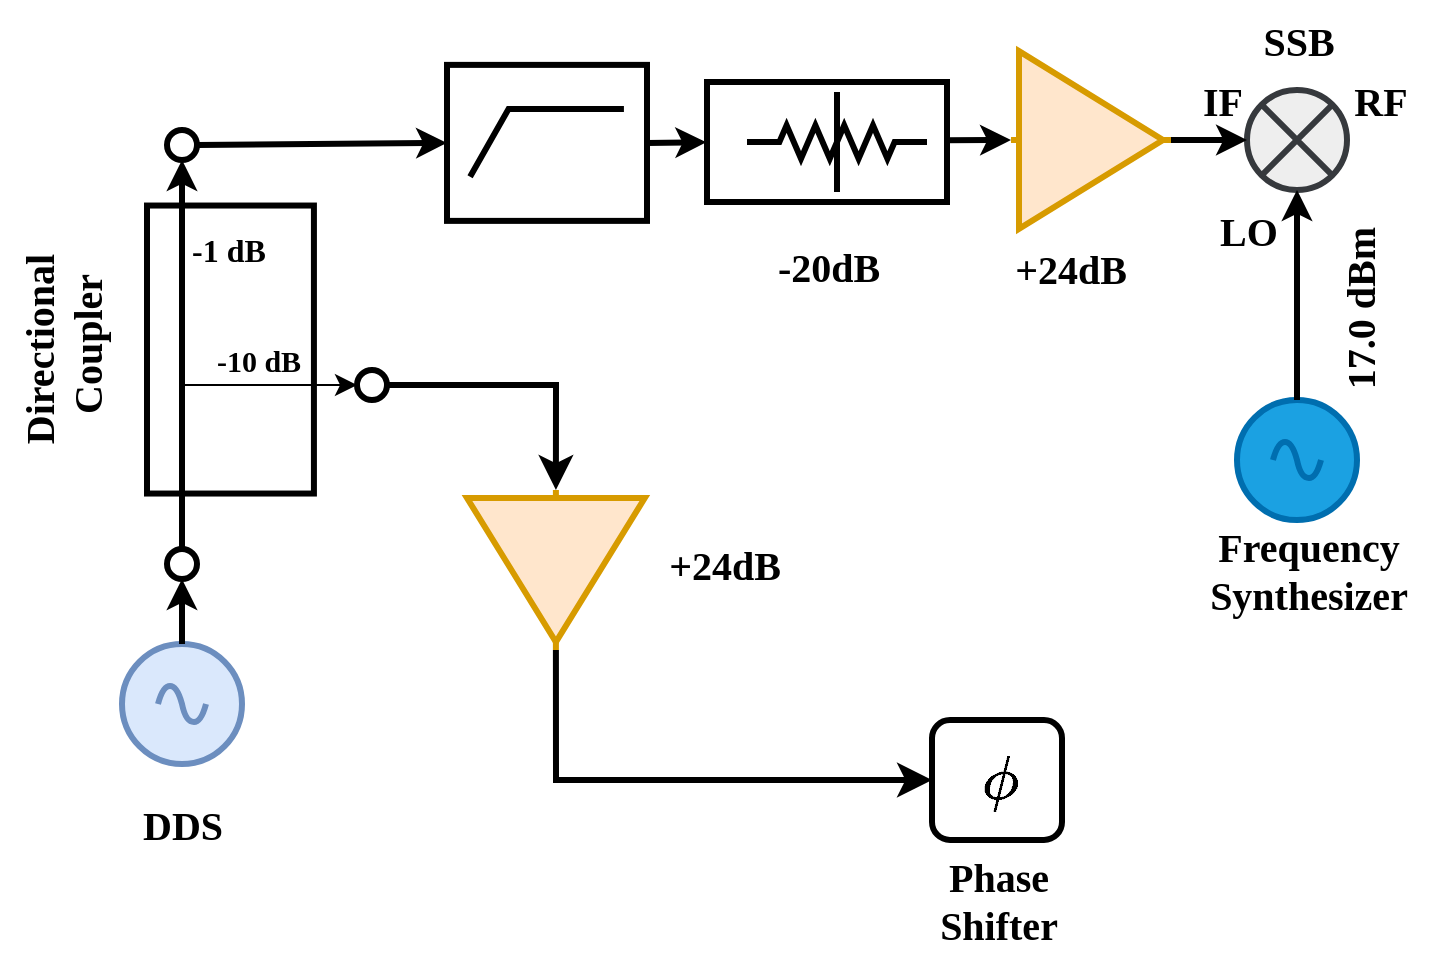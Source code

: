 <mxfile version="26.0.6">
  <diagram name="Page-1" id="rpOx7yRXrj3e4CEm29vJ">
    <mxGraphModel dx="1687" dy="845" grid="1" gridSize="10" guides="1" tooltips="1" connect="1" arrows="1" fold="1" page="1" pageScale="1" pageWidth="1500" pageHeight="550" math="1" shadow="0">
      <root>
        <mxCell id="0" />
        <mxCell id="1" parent="0" />
        <mxCell id="fb13bRqsm5XQbMN8M217-1" value="" style="pointerEvents=1;verticalLabelPosition=bottom;shadow=0;dashed=0;align=center;html=1;verticalAlign=top;shape=mxgraph.electrical.signal_sources.source;aspect=fixed;points=[[0.5,0,0],[1,0.5,0],[0.5,1,0],[0,0.5,0]];elSignalType=ac;strokeWidth=3;fillColor=#dae8fc;strokeColor=#6c8ebf;" vertex="1" parent="1">
          <mxGeometry x="99" y="357" width="60" height="60" as="geometry" />
        </mxCell>
        <mxCell id="fb13bRqsm5XQbMN8M217-2" value="" style="pointerEvents=1;verticalLabelPosition=bottom;shadow=0;dashed=0;align=center;html=1;verticalAlign=top;shape=mxgraph.electrical.signal_sources.source;aspect=fixed;points=[[0.5,0,0],[1,0.5,0],[0.5,1,0],[0,0.5,0]];elSignalType=ac;strokeWidth=3;fillColor=#1ba1e2;strokeColor=#006EAF;fontColor=#ffffff;" vertex="1" parent="1">
          <mxGeometry x="656.5" y="235" width="60" height="60" as="geometry" />
        </mxCell>
        <mxCell id="fb13bRqsm5XQbMN8M217-3" value="" style="verticalLabelPosition=bottom;shadow=0;dashed=0;align=center;html=1;verticalAlign=top;shape=mxgraph.electrical.abstract.multiplier;strokeWidth=3;fillColor=#eeeeee;strokeColor=#36393d;" vertex="1" parent="1">
          <mxGeometry x="661.5" y="80" width="50" height="50" as="geometry" />
        </mxCell>
        <mxCell id="fb13bRqsm5XQbMN8M217-4" value="Frequency&lt;div&gt;Synthesizer&lt;/div&gt;" style="text;html=1;align=center;verticalAlign=middle;resizable=0;points=[];autosize=1;strokeColor=none;fillColor=none;strokeWidth=1;fontFamily=Congenial;fontSize=20;fontStyle=1" vertex="1" parent="1">
          <mxGeometry x="626.5" y="290" width="130" height="60" as="geometry" />
        </mxCell>
        <mxCell id="fb13bRqsm5XQbMN8M217-5" value="&lt;div&gt;DDS&lt;/div&gt;" style="text;html=1;align=center;verticalAlign=middle;resizable=0;points=[];autosize=1;strokeColor=none;fillColor=none;strokeWidth=1;fontFamily=Congenial;fontSize=20;fontStyle=1" vertex="1" parent="1">
          <mxGeometry x="99" y="427" width="60" height="40" as="geometry" />
        </mxCell>
        <mxCell id="fb13bRqsm5XQbMN8M217-6" value="&lt;div&gt;SSB&lt;/div&gt;" style="text;html=1;align=center;verticalAlign=middle;resizable=0;points=[];autosize=1;strokeColor=none;fillColor=none;strokeWidth=1;fontFamily=Congenial;fontSize=20;fontStyle=1" vertex="1" parent="1">
          <mxGeometry x="656.5" y="35" width="60" height="40" as="geometry" />
        </mxCell>
        <mxCell id="fb13bRqsm5XQbMN8M217-7" value="17.0 dBm" style="text;html=1;align=center;verticalAlign=middle;resizable=0;points=[];autosize=1;strokeColor=none;fillColor=none;strokeWidth=1;fontFamily=Congenial;fontSize=20;fontStyle=1;rotation=270;" vertex="1" parent="1">
          <mxGeometry x="667.5" y="170" width="100" height="40" as="geometry" />
        </mxCell>
        <mxCell id="fb13bRqsm5XQbMN8M217-8" value="" style="endArrow=classic;html=1;rounded=0;strokeWidth=3;entryX=0.5;entryY=1;entryDx=0;entryDy=0;entryPerimeter=0;exitX=0.5;exitY=0;exitDx=0;exitDy=0;exitPerimeter=0;" edge="1" parent="1" source="fb13bRqsm5XQbMN8M217-2" target="fb13bRqsm5XQbMN8M217-3">
          <mxGeometry width="50" height="50" relative="1" as="geometry">
            <mxPoint x="976.5" y="415" as="sourcePoint" />
            <mxPoint x="896.5" y="415" as="targetPoint" />
          </mxGeometry>
        </mxCell>
        <mxCell id="fb13bRqsm5XQbMN8M217-9" value="" style="rounded=1;whiteSpace=wrap;html=1;strokeWidth=3;" vertex="1" parent="1">
          <mxGeometry x="504" y="395" width="65" height="60" as="geometry" />
        </mxCell>
        <mxCell id="fb13bRqsm5XQbMN8M217-10" value="&lt;font face=&quot;Congenial&quot;&gt;$$\phi $$&amp;nbsp;&lt;/font&gt;" style="text;html=1;align=center;verticalAlign=middle;resizable=0;points=[];autosize=1;strokeColor=none;fillColor=none;fontSize=30;fontStyle=0" vertex="1" parent="1">
          <mxGeometry x="462.5" y="417" width="150" height="50" as="geometry" />
        </mxCell>
        <mxCell id="fb13bRqsm5XQbMN8M217-11" value="&lt;div&gt;Phase&lt;/div&gt;&lt;div&gt;Shifter&lt;/div&gt;" style="text;html=1;align=center;verticalAlign=middle;resizable=0;points=[];autosize=1;strokeColor=none;fillColor=none;strokeWidth=1;fontFamily=Congenial;fontSize=20;fontStyle=1" vertex="1" parent="1">
          <mxGeometry x="491.5" y="455" width="90" height="60" as="geometry" />
        </mxCell>
        <mxCell id="fb13bRqsm5XQbMN8M217-12" value="&lt;div&gt;IF&lt;/div&gt;" style="text;html=1;align=center;verticalAlign=middle;resizable=0;points=[];autosize=1;strokeColor=none;fillColor=none;strokeWidth=1;fontFamily=Congenial;fontSize=20;fontStyle=1" vertex="1" parent="1">
          <mxGeometry x="628.5" y="65" width="40" height="40" as="geometry" />
        </mxCell>
        <mxCell id="fb13bRqsm5XQbMN8M217-13" value="&lt;div&gt;LO&lt;/div&gt;" style="text;html=1;align=center;verticalAlign=middle;resizable=0;points=[];autosize=1;strokeColor=none;fillColor=none;strokeWidth=1;fontFamily=Congenial;fontSize=20;fontStyle=1" vertex="1" parent="1">
          <mxGeometry x="636.5" y="130" width="50" height="40" as="geometry" />
        </mxCell>
        <mxCell id="fb13bRqsm5XQbMN8M217-14" value="&lt;div&gt;RF&lt;/div&gt;" style="text;html=1;align=center;verticalAlign=middle;resizable=0;points=[];autosize=1;strokeColor=none;fillColor=none;strokeWidth=1;fontFamily=Congenial;fontSize=20;fontStyle=1" vertex="1" parent="1">
          <mxGeometry x="702.5" y="65" width="50" height="40" as="geometry" />
        </mxCell>
        <mxCell id="fb13bRqsm5XQbMN8M217-15" value="" style="verticalLabelPosition=bottom;shadow=0;dashed=0;align=center;html=1;verticalAlign=top;shape=mxgraph.electrical.abstract.amplifier;strokeWidth=3;fillColor=#ffe6cc;strokeColor=#d79b00;direction=south;" vertex="1" parent="1">
          <mxGeometry x="271.505" y="279.995" width="88.89" height="80" as="geometry" />
        </mxCell>
        <mxCell id="fb13bRqsm5XQbMN8M217-16" value="" style="verticalLabelPosition=bottom;shadow=0;dashed=0;align=center;html=1;verticalAlign=top;shape=mxgraph.electrical.abstract.amplifier;strokeWidth=3;fillColor=#ffe6cc;strokeColor=#d79b00;" vertex="1" parent="1">
          <mxGeometry x="543.5" y="60.55" width="80" height="88.89" as="geometry" />
        </mxCell>
        <mxCell id="fb13bRqsm5XQbMN8M217-17" value="+24dB" style="text;html=1;align=center;verticalAlign=middle;resizable=0;points=[];autosize=1;strokeColor=none;fillColor=none;strokeWidth=1;fontFamily=Congenial;fontSize=20;fontStyle=1" vertex="1" parent="1">
          <mxGeometry x="532.5" y="149.44" width="80" height="40" as="geometry" />
        </mxCell>
        <mxCell id="fb13bRqsm5XQbMN8M217-18" value="" style="group" vertex="1" connectable="0" parent="1">
          <mxGeometry x="391.5" y="76" width="120" height="60" as="geometry" />
        </mxCell>
        <mxCell id="fb13bRqsm5XQbMN8M217-19" value="" style="group" vertex="1" connectable="0" parent="fb13bRqsm5XQbMN8M217-18">
          <mxGeometry width="120" height="60" as="geometry" />
        </mxCell>
        <mxCell id="fb13bRqsm5XQbMN8M217-20" value="" style="verticalLabelPosition=bottom;verticalAlign=top;html=1;shape=mxgraph.basic.rect;fillColor2=none;strokeWidth=3;size=20;indent=5;" vertex="1" parent="fb13bRqsm5XQbMN8M217-19">
          <mxGeometry width="120" height="60" as="geometry" />
        </mxCell>
        <mxCell id="fb13bRqsm5XQbMN8M217-21" value="" style="pointerEvents=1;verticalLabelPosition=bottom;shadow=0;dashed=0;align=center;html=1;verticalAlign=top;shape=mxgraph.electrical.resistors.attenuator;strokeWidth=3;" vertex="1" parent="fb13bRqsm5XQbMN8M217-19">
          <mxGeometry x="20" y="5" width="90" height="50" as="geometry" />
        </mxCell>
        <mxCell id="fb13bRqsm5XQbMN8M217-22" value="-20dB" style="text;html=1;align=center;verticalAlign=middle;resizable=0;points=[];autosize=1;strokeColor=none;fillColor=none;strokeWidth=1;fontFamily=Congenial;fontSize=20;fontStyle=1" vertex="1" parent="1">
          <mxGeometry x="411.5" y="148.44" width="80" height="40" as="geometry" />
        </mxCell>
        <mxCell id="fb13bRqsm5XQbMN8M217-23" value="" style="verticalLabelPosition=bottom;shadow=0;dashed=0;align=center;html=1;verticalAlign=top;shape=mxgraph.electrical.logic_gates.highpass_filter;strokeWidth=3;" vertex="1" parent="1">
          <mxGeometry x="261.5" y="67.44" width="100" height="78" as="geometry" />
        </mxCell>
        <mxCell id="fb13bRqsm5XQbMN8M217-24" value="" style="endArrow=classic;html=1;rounded=0;strokeWidth=3;entryX=0;entryY=0.5;entryDx=0;entryDy=0;entryPerimeter=0;exitX=1;exitY=0.5;exitDx=0;exitDy=0;exitPerimeter=0;" edge="1" parent="1" source="fb13bRqsm5XQbMN8M217-16" target="fb13bRqsm5XQbMN8M217-3">
          <mxGeometry width="50" height="50" relative="1" as="geometry">
            <mxPoint x="617.5" y="120" as="sourcePoint" />
            <mxPoint x="661.5" y="120.41" as="targetPoint" />
            <Array as="points" />
          </mxGeometry>
        </mxCell>
        <mxCell id="fb13bRqsm5XQbMN8M217-25" value="" style="endArrow=classic;html=1;rounded=0;strokeWidth=3;entryX=0;entryY=0.5;entryDx=0;entryDy=0;entryPerimeter=0;exitX=0.996;exitY=0.486;exitDx=0;exitDy=0;exitPerimeter=0;" edge="1" parent="1" source="fb13bRqsm5XQbMN8M217-20" target="fb13bRqsm5XQbMN8M217-16">
          <mxGeometry width="50" height="50" relative="1" as="geometry">
            <mxPoint x="504.5" y="150" as="sourcePoint" />
            <mxPoint x="542" y="149.86" as="targetPoint" />
            <Array as="points" />
          </mxGeometry>
        </mxCell>
        <mxCell id="fb13bRqsm5XQbMN8M217-26" value="" style="endArrow=classic;html=1;rounded=0;strokeWidth=3;entryX=-0.003;entryY=0.503;entryDx=0;entryDy=0;entryPerimeter=0;exitX=1;exitY=0.5;exitDx=0;exitDy=0;exitPerimeter=0;" edge="1" parent="1" source="fb13bRqsm5XQbMN8M217-23" target="fb13bRqsm5XQbMN8M217-20">
          <mxGeometry width="50" height="50" relative="1" as="geometry">
            <mxPoint x="341.5" y="201.34" as="sourcePoint" />
            <mxPoint x="386.5" y="201.34" as="targetPoint" />
            <Array as="points" />
          </mxGeometry>
        </mxCell>
        <mxCell id="fb13bRqsm5XQbMN8M217-27" value="+24dB" style="text;html=1;align=center;verticalAlign=middle;resizable=0;points=[];autosize=1;strokeColor=none;fillColor=none;strokeWidth=1;fontFamily=Congenial;fontSize=20;fontStyle=1" vertex="1" parent="1">
          <mxGeometry x="360.4" y="297.01" width="80" height="40" as="geometry" />
        </mxCell>
        <mxCell id="fb13bRqsm5XQbMN8M217-28" value="Directional&lt;div&gt;&amp;nbsp;Coupler&lt;/div&gt;" style="text;html=1;align=center;verticalAlign=middle;resizable=0;points=[];autosize=1;strokeColor=none;fillColor=none;fontSize=20;fontFamily=Congenial;fontStyle=1;rotation=270;" vertex="1" parent="1">
          <mxGeometry x="9" y="180" width="120" height="60" as="geometry" />
        </mxCell>
        <mxCell id="fb13bRqsm5XQbMN8M217-29" value="" style="ellipse;whiteSpace=wrap;html=1;aspect=fixed;strokeWidth=3;" vertex="1" parent="1">
          <mxGeometry x="121.5" y="309.51" width="15" height="15" as="geometry" />
        </mxCell>
        <mxCell id="fb13bRqsm5XQbMN8M217-30" value="" style="rounded=0;whiteSpace=wrap;html=1;strokeWidth=3;direction=south;" vertex="1" parent="1">
          <mxGeometry x="111.5" y="137.77" width="83.46" height="144" as="geometry" />
        </mxCell>
        <mxCell id="fb13bRqsm5XQbMN8M217-31" value="" style="ellipse;whiteSpace=wrap;html=1;aspect=fixed;strokeWidth=3;" vertex="1" parent="1">
          <mxGeometry x="121.5" y="100" width="15" height="15" as="geometry" />
        </mxCell>
        <mxCell id="fb13bRqsm5XQbMN8M217-32" value="" style="ellipse;whiteSpace=wrap;html=1;aspect=fixed;strokeWidth=3;" vertex="1" parent="1">
          <mxGeometry x="216.5" y="220" width="15" height="15" as="geometry" />
        </mxCell>
        <mxCell id="fb13bRqsm5XQbMN8M217-33" value="" style="endArrow=classic;html=1;rounded=0;strokeWidth=3;entryX=0.5;entryY=1;entryDx=0;entryDy=0;exitX=0.5;exitY=0;exitDx=0;exitDy=0;" edge="1" parent="1" source="fb13bRqsm5XQbMN8M217-29" target="fb13bRqsm5XQbMN8M217-31">
          <mxGeometry width="50" height="50" relative="1" as="geometry">
            <mxPoint x="521.5" y="115" as="sourcePoint" />
            <mxPoint x="553.5" y="115" as="targetPoint" />
            <Array as="points" />
          </mxGeometry>
        </mxCell>
        <mxCell id="fb13bRqsm5XQbMN8M217-34" value="" style="edgeStyle=segmentEdgeStyle;endArrow=classic;html=1;curved=0;rounded=0;endSize=8;startSize=8;entryX=0;entryY=0.5;entryDx=0;entryDy=0;" edge="1" parent="1" target="fb13bRqsm5XQbMN8M217-32">
          <mxGeometry width="50" height="50" relative="1" as="geometry">
            <mxPoint x="128.5" y="280" as="sourcePoint" />
            <mxPoint x="213.5" y="227.5" as="targetPoint" />
            <Array as="points">
              <mxPoint x="128.5" y="228" />
            </Array>
          </mxGeometry>
        </mxCell>
        <mxCell id="fb13bRqsm5XQbMN8M217-35" value="-10 dB" style="text;html=1;align=center;verticalAlign=middle;resizable=0;points=[];autosize=1;strokeColor=none;fillColor=none;fontSize=15;fontFamily=Congenial;fontStyle=1" vertex="1" parent="1">
          <mxGeometry x="131.5" y="200" width="70" height="30" as="geometry" />
        </mxCell>
        <mxCell id="fb13bRqsm5XQbMN8M217-36" value="-1 dB" style="text;html=1;align=center;verticalAlign=middle;resizable=0;points=[];autosize=1;strokeColor=none;fillColor=none;fontSize=16;fontFamily=Congenial;fontStyle=1;rotation=0;" vertex="1" parent="1">
          <mxGeometry x="121.5" y="145.44" width="60" height="30" as="geometry" />
        </mxCell>
        <mxCell id="fb13bRqsm5XQbMN8M217-37" value="" style="endArrow=classic;html=1;rounded=0;strokeWidth=3;entryX=0.5;entryY=1;entryDx=0;entryDy=0;exitX=0.5;exitY=0;exitDx=0;exitDy=0;exitPerimeter=0;" edge="1" parent="1" source="fb13bRqsm5XQbMN8M217-1" target="fb13bRqsm5XQbMN8M217-29">
          <mxGeometry width="50" height="50" relative="1" as="geometry">
            <mxPoint x="181.5" y="309.71" as="sourcePoint" />
            <mxPoint x="211.5" y="309.71" as="targetPoint" />
            <Array as="points" />
          </mxGeometry>
        </mxCell>
        <mxCell id="fb13bRqsm5XQbMN8M217-38" value="" style="endArrow=classic;html=1;rounded=0;strokeWidth=3;entryX=0;entryY=0.5;entryDx=0;entryDy=0;exitX=1;exitY=0.5;exitDx=0;exitDy=0;entryPerimeter=0;" edge="1" parent="1" source="fb13bRqsm5XQbMN8M217-31" target="fb13bRqsm5XQbMN8M217-23">
          <mxGeometry width="50" height="50" relative="1" as="geometry">
            <mxPoint x="171.5" y="112" as="sourcePoint" />
            <mxPoint x="171.5" y="80" as="targetPoint" />
            <Array as="points" />
          </mxGeometry>
        </mxCell>
        <mxCell id="fb13bRqsm5XQbMN8M217-39" value="" style="edgeStyle=segmentEdgeStyle;endArrow=classic;html=1;curved=0;rounded=0;endSize=8;startSize=8;exitX=1;exitY=0.5;exitDx=0;exitDy=0;entryX=0;entryY=0.5;entryDx=0;entryDy=0;entryPerimeter=0;fontSize=11;strokeWidth=3;" edge="1" parent="1" source="fb13bRqsm5XQbMN8M217-32" target="fb13bRqsm5XQbMN8M217-15">
          <mxGeometry width="50" height="50" relative="1" as="geometry">
            <mxPoint x="231.5" y="260" as="sourcePoint" />
            <mxPoint x="281.5" y="210" as="targetPoint" />
          </mxGeometry>
        </mxCell>
        <mxCell id="fb13bRqsm5XQbMN8M217-40" value="" style="edgeStyle=segmentEdgeStyle;endArrow=classic;html=1;curved=0;rounded=0;endSize=8;startSize=8;exitX=1;exitY=0.5;exitDx=0;exitDy=0;exitPerimeter=0;entryX=0;entryY=0.5;entryDx=0;entryDy=0;strokeWidth=3;" edge="1" parent="1" source="fb13bRqsm5XQbMN8M217-15" target="fb13bRqsm5XQbMN8M217-9">
          <mxGeometry width="50" height="50" relative="1" as="geometry">
            <mxPoint x="315.75" y="365" as="sourcePoint" />
            <mxPoint x="315.5" y="480" as="targetPoint" />
            <Array as="points">
              <mxPoint x="316.5" y="425" />
            </Array>
          </mxGeometry>
        </mxCell>
      </root>
    </mxGraphModel>
  </diagram>
</mxfile>
